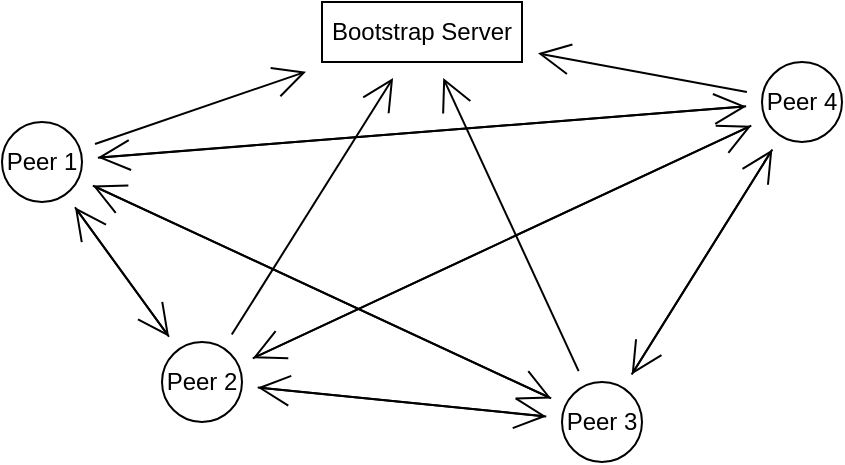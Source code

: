 <mxfile>
    <diagram id="yPZtxCl7vFteLZ1Sb8ux" name="Page-1">
        <mxGraphModel dx="773" dy="491" grid="1" gridSize="10" guides="1" tooltips="1" connect="1" arrows="1" fold="1" page="1" pageScale="1" pageWidth="827" pageHeight="1169" math="0" shadow="0">
            <root>
                <mxCell id="0"/>
                <mxCell id="1" parent="0"/>
                <mxCell id="3" value="Bootstrap Server" style="whiteSpace=wrap;html=1;" vertex="1" parent="1">
                    <mxGeometry x="300" y="130" width="100" height="30" as="geometry"/>
                </mxCell>
                <mxCell id="4" value="Peer 1" style="ellipse;whiteSpace=wrap;html=1;" vertex="1" parent="1">
                    <mxGeometry x="140" y="190" width="40" height="40" as="geometry"/>
                </mxCell>
                <mxCell id="5" value="" style="edgeStyle=none;orthogonalLoop=1;jettySize=auto;html=1;rounded=0;endArrow=open;startSize=14;endSize=14;sourcePerimeterSpacing=8;targetPerimeterSpacing=8;curved=1;" edge="1" parent="1" source="4" target="3">
                    <mxGeometry width="140" relative="1" as="geometry">
                        <mxPoint x="280" y="220" as="sourcePoint"/>
                        <mxPoint x="420" y="220" as="targetPoint"/>
                        <Array as="points"/>
                    </mxGeometry>
                </mxCell>
                <mxCell id="6" value="Peer 2" style="ellipse;whiteSpace=wrap;html=1;" vertex="1" parent="1">
                    <mxGeometry x="220" y="300" width="40" height="40" as="geometry"/>
                </mxCell>
                <mxCell id="7" value="" style="edgeStyle=none;orthogonalLoop=1;jettySize=auto;html=1;rounded=0;endArrow=open;startSize=14;endSize=14;sourcePerimeterSpacing=8;targetPerimeterSpacing=8;curved=1;" edge="1" parent="1" source="6" target="3">
                    <mxGeometry width="140" relative="1" as="geometry">
                        <mxPoint x="280" y="270" as="sourcePoint"/>
                        <mxPoint x="420" y="220" as="targetPoint"/>
                        <Array as="points"/>
                    </mxGeometry>
                </mxCell>
                <mxCell id="8" value="Peer 3" style="ellipse;whiteSpace=wrap;html=1;" vertex="1" parent="1">
                    <mxGeometry x="420" y="320" width="40" height="40" as="geometry"/>
                </mxCell>
                <mxCell id="9" value="" style="edgeStyle=none;orthogonalLoop=1;jettySize=auto;html=1;rounded=0;endArrow=open;startSize=14;endSize=14;sourcePerimeterSpacing=8;targetPerimeterSpacing=8;curved=1;" edge="1" parent="1" source="8" target="3">
                    <mxGeometry width="140" relative="1" as="geometry">
                        <mxPoint x="280" y="220" as="sourcePoint"/>
                        <mxPoint x="420" y="220" as="targetPoint"/>
                        <Array as="points"/>
                    </mxGeometry>
                </mxCell>
                <mxCell id="10" value="Peer 4" style="ellipse;whiteSpace=wrap;html=1;" vertex="1" parent="1">
                    <mxGeometry x="520" y="160" width="40" height="40" as="geometry"/>
                </mxCell>
                <mxCell id="11" value="" style="edgeStyle=none;orthogonalLoop=1;jettySize=auto;html=1;rounded=0;endArrow=open;startSize=14;endSize=14;sourcePerimeterSpacing=8;targetPerimeterSpacing=8;curved=1;" edge="1" parent="1" source="10" target="3">
                    <mxGeometry width="140" relative="1" as="geometry">
                        <mxPoint x="442" y="209" as="sourcePoint"/>
                        <mxPoint x="420" y="220" as="targetPoint"/>
                        <Array as="points"/>
                    </mxGeometry>
                </mxCell>
                <mxCell id="15" value="" style="edgeStyle=none;orthogonalLoop=1;jettySize=auto;html=1;rounded=0;endArrow=open;startSize=14;endSize=14;sourcePerimeterSpacing=8;targetPerimeterSpacing=8;curved=1;" edge="1" parent="1" source="4" target="6">
                    <mxGeometry width="140" relative="1" as="geometry">
                        <mxPoint x="280" y="220" as="sourcePoint"/>
                        <mxPoint x="420" y="220" as="targetPoint"/>
                        <Array as="points"/>
                    </mxGeometry>
                </mxCell>
                <mxCell id="16" value="" style="edgeStyle=none;orthogonalLoop=1;jettySize=auto;html=1;rounded=0;endArrow=open;startSize=14;endSize=14;sourcePerimeterSpacing=8;targetPerimeterSpacing=8;curved=1;" edge="1" parent="1" source="4" target="8">
                    <mxGeometry width="140" relative="1" as="geometry">
                        <mxPoint x="280" y="220" as="sourcePoint"/>
                        <mxPoint x="420" y="220" as="targetPoint"/>
                        <Array as="points"/>
                    </mxGeometry>
                </mxCell>
                <mxCell id="17" value="" style="edgeStyle=none;orthogonalLoop=1;jettySize=auto;html=1;rounded=0;endArrow=open;startSize=14;endSize=14;sourcePerimeterSpacing=8;targetPerimeterSpacing=8;curved=1;" edge="1" parent="1" source="4" target="10">
                    <mxGeometry width="140" relative="1" as="geometry">
                        <mxPoint x="280" y="220" as="sourcePoint"/>
                        <mxPoint x="420" y="220" as="targetPoint"/>
                        <Array as="points"/>
                    </mxGeometry>
                </mxCell>
                <mxCell id="18" value="" style="edgeStyle=none;orthogonalLoop=1;jettySize=auto;html=1;rounded=0;endArrow=open;startSize=14;endSize=14;sourcePerimeterSpacing=8;targetPerimeterSpacing=8;curved=1;" edge="1" parent="1" source="6" target="4">
                    <mxGeometry width="140" relative="1" as="geometry">
                        <mxPoint x="280" y="220" as="sourcePoint"/>
                        <mxPoint x="420" y="220" as="targetPoint"/>
                        <Array as="points"/>
                    </mxGeometry>
                </mxCell>
                <mxCell id="19" value="" style="edgeStyle=none;orthogonalLoop=1;jettySize=auto;html=1;rounded=0;endArrow=open;startSize=14;endSize=14;sourcePerimeterSpacing=8;targetPerimeterSpacing=8;curved=1;" edge="1" parent="1" source="6" target="8">
                    <mxGeometry width="140" relative="1" as="geometry">
                        <mxPoint x="280" y="220" as="sourcePoint"/>
                        <mxPoint x="420" y="220" as="targetPoint"/>
                        <Array as="points"/>
                    </mxGeometry>
                </mxCell>
                <mxCell id="20" value="" style="edgeStyle=none;orthogonalLoop=1;jettySize=auto;html=1;rounded=0;endArrow=open;startSize=14;endSize=14;sourcePerimeterSpacing=8;targetPerimeterSpacing=8;curved=1;" edge="1" parent="1" source="6" target="10">
                    <mxGeometry width="140" relative="1" as="geometry">
                        <mxPoint x="280" y="220" as="sourcePoint"/>
                        <mxPoint x="420" y="220" as="targetPoint"/>
                        <Array as="points"/>
                    </mxGeometry>
                </mxCell>
                <mxCell id="21" value="" style="edgeStyle=none;orthogonalLoop=1;jettySize=auto;html=1;rounded=0;endArrow=open;startSize=14;endSize=14;sourcePerimeterSpacing=8;targetPerimeterSpacing=8;curved=1;" edge="1" parent="1" source="8" target="6">
                    <mxGeometry width="140" relative="1" as="geometry">
                        <mxPoint x="370" y="260" as="sourcePoint"/>
                        <mxPoint x="510" y="260" as="targetPoint"/>
                        <Array as="points"/>
                    </mxGeometry>
                </mxCell>
                <mxCell id="22" value="" style="edgeStyle=none;orthogonalLoop=1;jettySize=auto;html=1;rounded=0;endArrow=open;startSize=14;endSize=14;sourcePerimeterSpacing=8;targetPerimeterSpacing=8;curved=1;" edge="1" parent="1" source="8" target="4">
                    <mxGeometry width="140" relative="1" as="geometry">
                        <mxPoint x="370" y="260" as="sourcePoint"/>
                        <mxPoint x="510" y="260" as="targetPoint"/>
                        <Array as="points"/>
                    </mxGeometry>
                </mxCell>
                <mxCell id="23" value="" style="edgeStyle=none;orthogonalLoop=1;jettySize=auto;html=1;rounded=0;endArrow=open;startSize=14;endSize=14;sourcePerimeterSpacing=8;targetPerimeterSpacing=8;curved=1;" edge="1" parent="1" source="8" target="10">
                    <mxGeometry width="140" relative="1" as="geometry">
                        <mxPoint x="370" y="260" as="sourcePoint"/>
                        <mxPoint x="510" y="260" as="targetPoint"/>
                        <Array as="points"/>
                    </mxGeometry>
                </mxCell>
                <mxCell id="24" value="" style="edgeStyle=none;orthogonalLoop=1;jettySize=auto;html=1;rounded=0;endArrow=open;startSize=14;endSize=14;sourcePerimeterSpacing=8;targetPerimeterSpacing=8;curved=1;" edge="1" parent="1" source="10" target="4">
                    <mxGeometry width="140" relative="1" as="geometry">
                        <mxPoint x="370" y="260" as="sourcePoint"/>
                        <mxPoint x="510" y="300" as="targetPoint"/>
                        <Array as="points"/>
                    </mxGeometry>
                </mxCell>
                <mxCell id="25" value="" style="edgeStyle=none;orthogonalLoop=1;jettySize=auto;html=1;rounded=0;endArrow=open;startSize=14;endSize=14;sourcePerimeterSpacing=8;targetPerimeterSpacing=8;curved=1;" edge="1" parent="1" source="10" target="6">
                    <mxGeometry width="140" relative="1" as="geometry">
                        <mxPoint x="370" y="260" as="sourcePoint"/>
                        <mxPoint x="510" y="310" as="targetPoint"/>
                        <Array as="points"/>
                    </mxGeometry>
                </mxCell>
                <mxCell id="26" value="" style="edgeStyle=none;orthogonalLoop=1;jettySize=auto;html=1;rounded=0;endArrow=open;startSize=14;endSize=14;sourcePerimeterSpacing=8;targetPerimeterSpacing=8;curved=1;" edge="1" parent="1" source="10" target="8">
                    <mxGeometry width="140" relative="1" as="geometry">
                        <mxPoint x="370" y="260" as="sourcePoint"/>
                        <mxPoint x="510" y="260" as="targetPoint"/>
                        <Array as="points"/>
                    </mxGeometry>
                </mxCell>
            </root>
        </mxGraphModel>
    </diagram>
</mxfile>